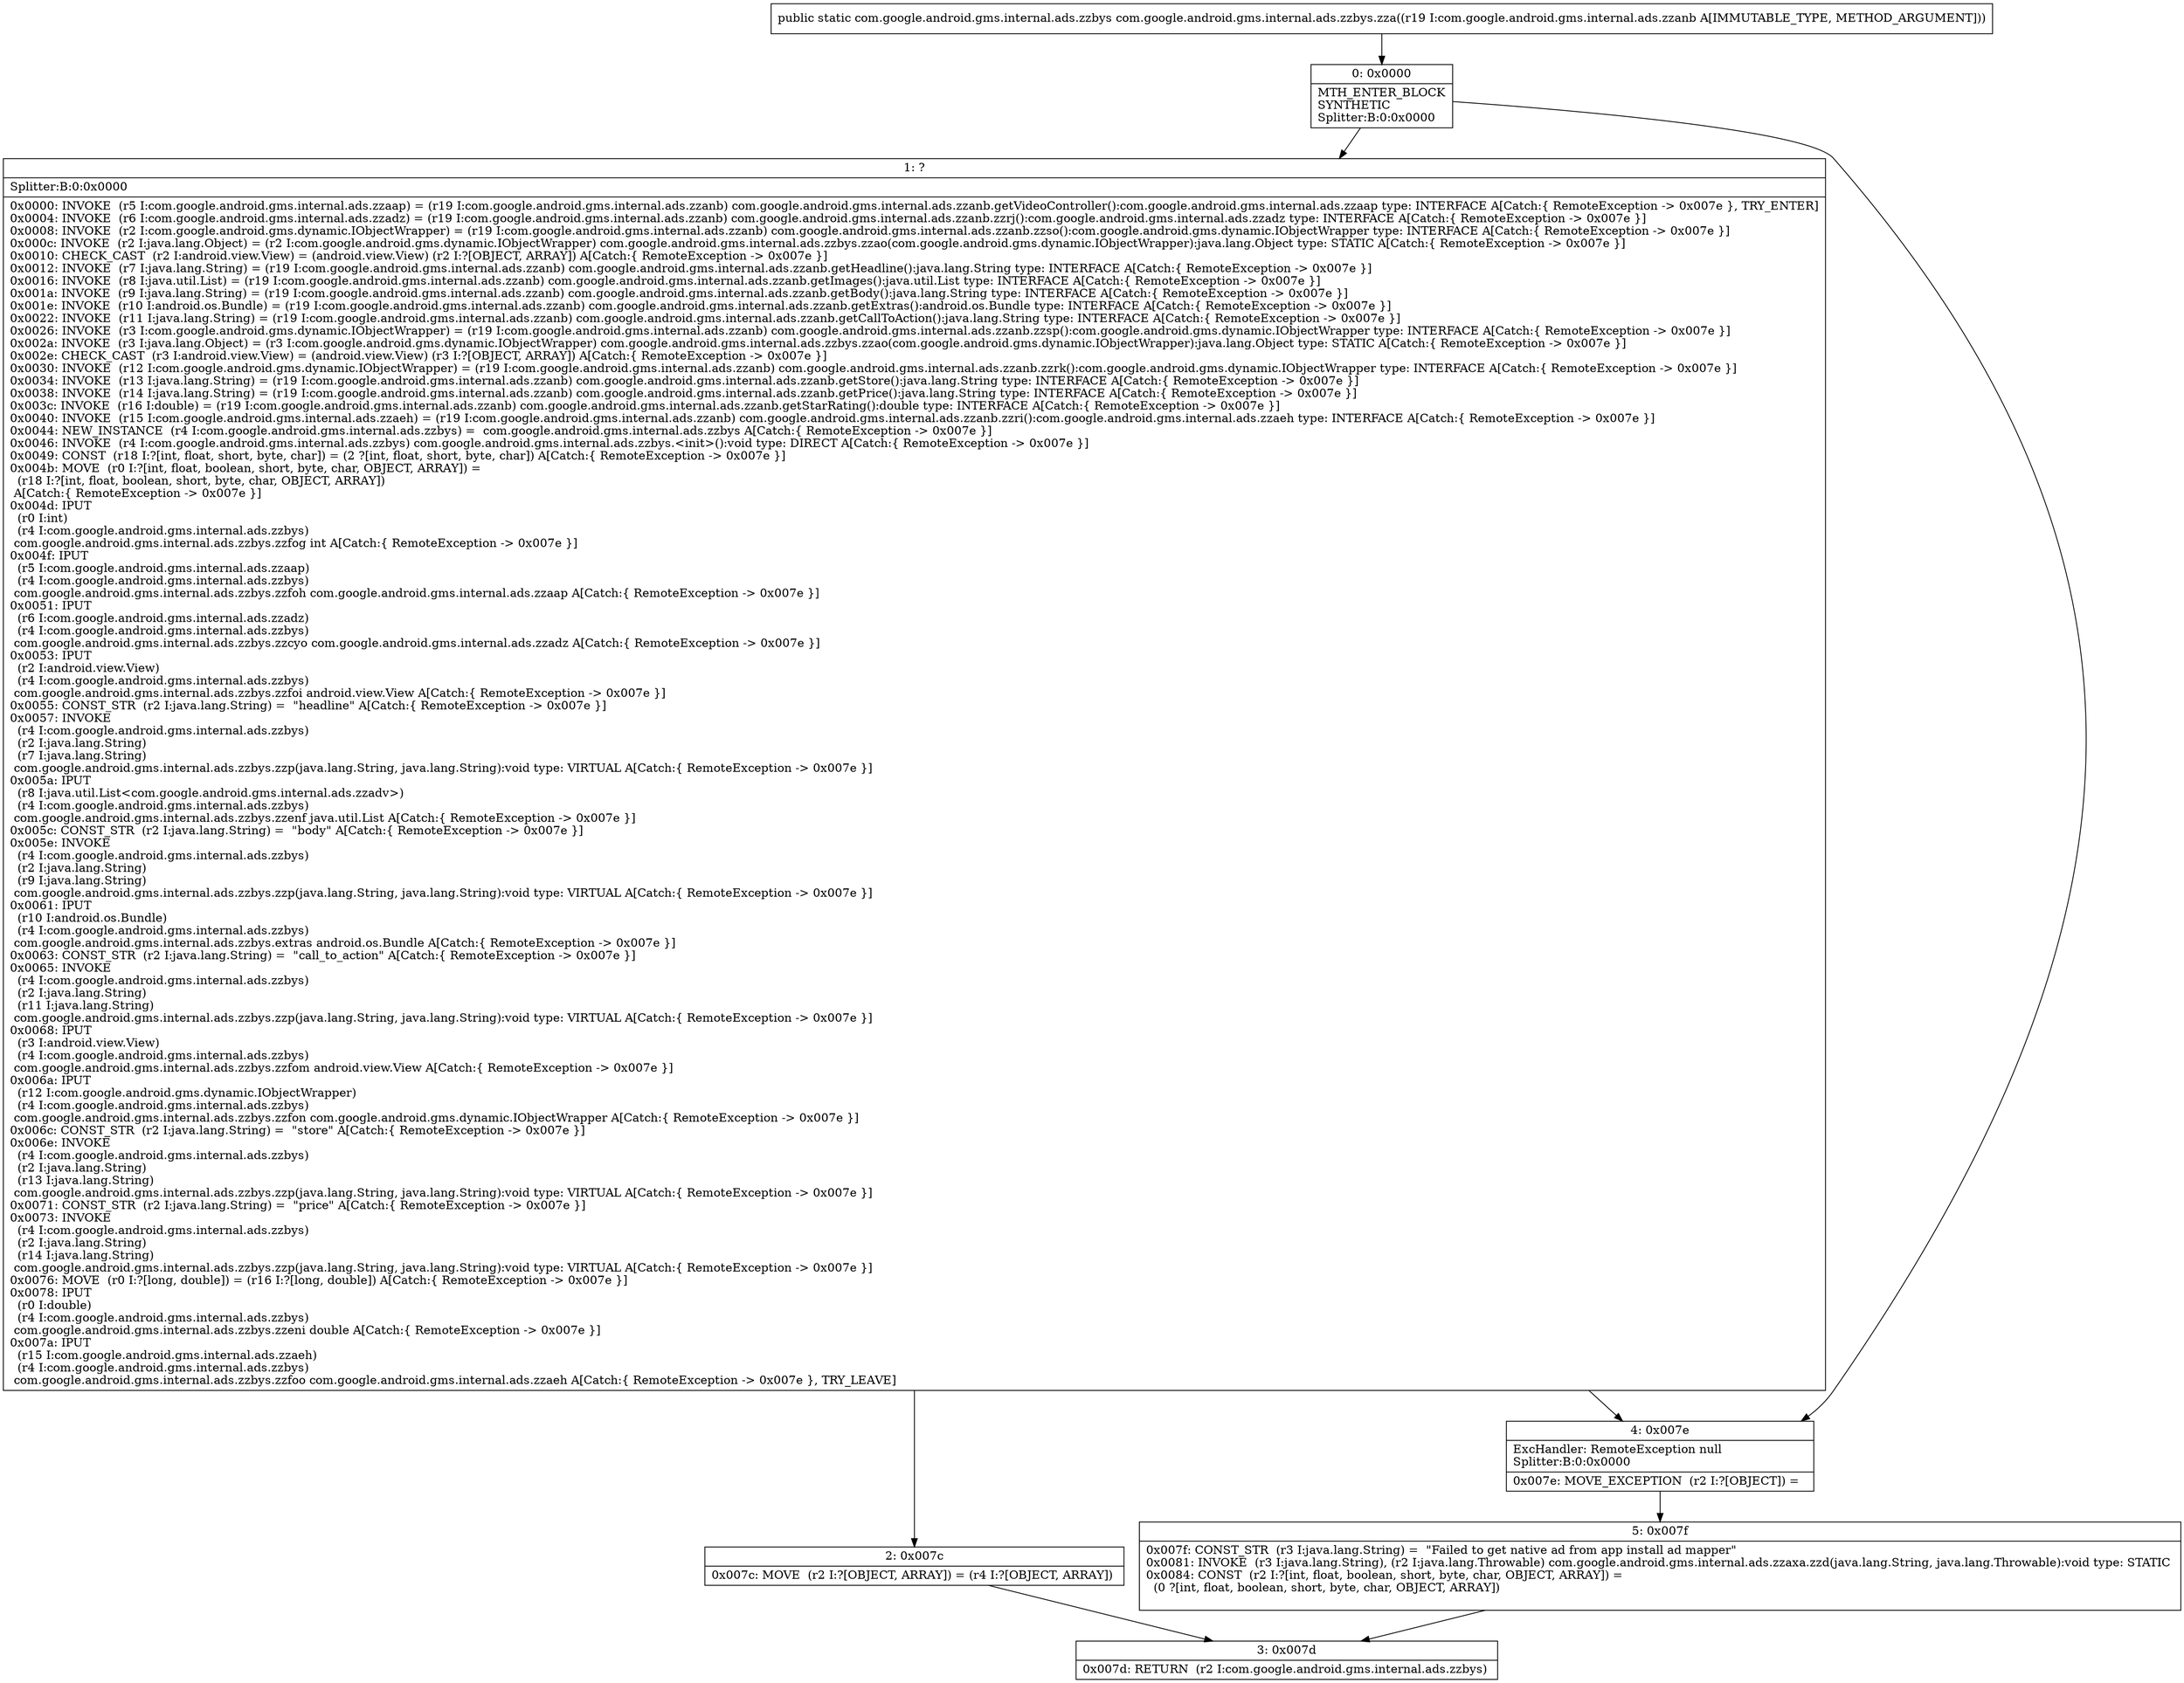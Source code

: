 digraph "CFG forcom.google.android.gms.internal.ads.zzbys.zza(Lcom\/google\/android\/gms\/internal\/ads\/zzanb;)Lcom\/google\/android\/gms\/internal\/ads\/zzbys;" {
Node_0 [shape=record,label="{0\:\ 0x0000|MTH_ENTER_BLOCK\lSYNTHETIC\lSplitter:B:0:0x0000\l}"];
Node_1 [shape=record,label="{1\:\ ?|Splitter:B:0:0x0000\l|0x0000: INVOKE  (r5 I:com.google.android.gms.internal.ads.zzaap) = (r19 I:com.google.android.gms.internal.ads.zzanb) com.google.android.gms.internal.ads.zzanb.getVideoController():com.google.android.gms.internal.ads.zzaap type: INTERFACE A[Catch:\{ RemoteException \-\> 0x007e \}, TRY_ENTER]\l0x0004: INVOKE  (r6 I:com.google.android.gms.internal.ads.zzadz) = (r19 I:com.google.android.gms.internal.ads.zzanb) com.google.android.gms.internal.ads.zzanb.zzrj():com.google.android.gms.internal.ads.zzadz type: INTERFACE A[Catch:\{ RemoteException \-\> 0x007e \}]\l0x0008: INVOKE  (r2 I:com.google.android.gms.dynamic.IObjectWrapper) = (r19 I:com.google.android.gms.internal.ads.zzanb) com.google.android.gms.internal.ads.zzanb.zzso():com.google.android.gms.dynamic.IObjectWrapper type: INTERFACE A[Catch:\{ RemoteException \-\> 0x007e \}]\l0x000c: INVOKE  (r2 I:java.lang.Object) = (r2 I:com.google.android.gms.dynamic.IObjectWrapper) com.google.android.gms.internal.ads.zzbys.zzao(com.google.android.gms.dynamic.IObjectWrapper):java.lang.Object type: STATIC A[Catch:\{ RemoteException \-\> 0x007e \}]\l0x0010: CHECK_CAST  (r2 I:android.view.View) = (android.view.View) (r2 I:?[OBJECT, ARRAY]) A[Catch:\{ RemoteException \-\> 0x007e \}]\l0x0012: INVOKE  (r7 I:java.lang.String) = (r19 I:com.google.android.gms.internal.ads.zzanb) com.google.android.gms.internal.ads.zzanb.getHeadline():java.lang.String type: INTERFACE A[Catch:\{ RemoteException \-\> 0x007e \}]\l0x0016: INVOKE  (r8 I:java.util.List) = (r19 I:com.google.android.gms.internal.ads.zzanb) com.google.android.gms.internal.ads.zzanb.getImages():java.util.List type: INTERFACE A[Catch:\{ RemoteException \-\> 0x007e \}]\l0x001a: INVOKE  (r9 I:java.lang.String) = (r19 I:com.google.android.gms.internal.ads.zzanb) com.google.android.gms.internal.ads.zzanb.getBody():java.lang.String type: INTERFACE A[Catch:\{ RemoteException \-\> 0x007e \}]\l0x001e: INVOKE  (r10 I:android.os.Bundle) = (r19 I:com.google.android.gms.internal.ads.zzanb) com.google.android.gms.internal.ads.zzanb.getExtras():android.os.Bundle type: INTERFACE A[Catch:\{ RemoteException \-\> 0x007e \}]\l0x0022: INVOKE  (r11 I:java.lang.String) = (r19 I:com.google.android.gms.internal.ads.zzanb) com.google.android.gms.internal.ads.zzanb.getCallToAction():java.lang.String type: INTERFACE A[Catch:\{ RemoteException \-\> 0x007e \}]\l0x0026: INVOKE  (r3 I:com.google.android.gms.dynamic.IObjectWrapper) = (r19 I:com.google.android.gms.internal.ads.zzanb) com.google.android.gms.internal.ads.zzanb.zzsp():com.google.android.gms.dynamic.IObjectWrapper type: INTERFACE A[Catch:\{ RemoteException \-\> 0x007e \}]\l0x002a: INVOKE  (r3 I:java.lang.Object) = (r3 I:com.google.android.gms.dynamic.IObjectWrapper) com.google.android.gms.internal.ads.zzbys.zzao(com.google.android.gms.dynamic.IObjectWrapper):java.lang.Object type: STATIC A[Catch:\{ RemoteException \-\> 0x007e \}]\l0x002e: CHECK_CAST  (r3 I:android.view.View) = (android.view.View) (r3 I:?[OBJECT, ARRAY]) A[Catch:\{ RemoteException \-\> 0x007e \}]\l0x0030: INVOKE  (r12 I:com.google.android.gms.dynamic.IObjectWrapper) = (r19 I:com.google.android.gms.internal.ads.zzanb) com.google.android.gms.internal.ads.zzanb.zzrk():com.google.android.gms.dynamic.IObjectWrapper type: INTERFACE A[Catch:\{ RemoteException \-\> 0x007e \}]\l0x0034: INVOKE  (r13 I:java.lang.String) = (r19 I:com.google.android.gms.internal.ads.zzanb) com.google.android.gms.internal.ads.zzanb.getStore():java.lang.String type: INTERFACE A[Catch:\{ RemoteException \-\> 0x007e \}]\l0x0038: INVOKE  (r14 I:java.lang.String) = (r19 I:com.google.android.gms.internal.ads.zzanb) com.google.android.gms.internal.ads.zzanb.getPrice():java.lang.String type: INTERFACE A[Catch:\{ RemoteException \-\> 0x007e \}]\l0x003c: INVOKE  (r16 I:double) = (r19 I:com.google.android.gms.internal.ads.zzanb) com.google.android.gms.internal.ads.zzanb.getStarRating():double type: INTERFACE A[Catch:\{ RemoteException \-\> 0x007e \}]\l0x0040: INVOKE  (r15 I:com.google.android.gms.internal.ads.zzaeh) = (r19 I:com.google.android.gms.internal.ads.zzanb) com.google.android.gms.internal.ads.zzanb.zzri():com.google.android.gms.internal.ads.zzaeh type: INTERFACE A[Catch:\{ RemoteException \-\> 0x007e \}]\l0x0044: NEW_INSTANCE  (r4 I:com.google.android.gms.internal.ads.zzbys) =  com.google.android.gms.internal.ads.zzbys A[Catch:\{ RemoteException \-\> 0x007e \}]\l0x0046: INVOKE  (r4 I:com.google.android.gms.internal.ads.zzbys) com.google.android.gms.internal.ads.zzbys.\<init\>():void type: DIRECT A[Catch:\{ RemoteException \-\> 0x007e \}]\l0x0049: CONST  (r18 I:?[int, float, short, byte, char]) = (2 ?[int, float, short, byte, char]) A[Catch:\{ RemoteException \-\> 0x007e \}]\l0x004b: MOVE  (r0 I:?[int, float, boolean, short, byte, char, OBJECT, ARRAY]) = \l  (r18 I:?[int, float, boolean, short, byte, char, OBJECT, ARRAY])\l A[Catch:\{ RemoteException \-\> 0x007e \}]\l0x004d: IPUT  \l  (r0 I:int)\l  (r4 I:com.google.android.gms.internal.ads.zzbys)\l com.google.android.gms.internal.ads.zzbys.zzfog int A[Catch:\{ RemoteException \-\> 0x007e \}]\l0x004f: IPUT  \l  (r5 I:com.google.android.gms.internal.ads.zzaap)\l  (r4 I:com.google.android.gms.internal.ads.zzbys)\l com.google.android.gms.internal.ads.zzbys.zzfoh com.google.android.gms.internal.ads.zzaap A[Catch:\{ RemoteException \-\> 0x007e \}]\l0x0051: IPUT  \l  (r6 I:com.google.android.gms.internal.ads.zzadz)\l  (r4 I:com.google.android.gms.internal.ads.zzbys)\l com.google.android.gms.internal.ads.zzbys.zzcyo com.google.android.gms.internal.ads.zzadz A[Catch:\{ RemoteException \-\> 0x007e \}]\l0x0053: IPUT  \l  (r2 I:android.view.View)\l  (r4 I:com.google.android.gms.internal.ads.zzbys)\l com.google.android.gms.internal.ads.zzbys.zzfoi android.view.View A[Catch:\{ RemoteException \-\> 0x007e \}]\l0x0055: CONST_STR  (r2 I:java.lang.String) =  \"headline\" A[Catch:\{ RemoteException \-\> 0x007e \}]\l0x0057: INVOKE  \l  (r4 I:com.google.android.gms.internal.ads.zzbys)\l  (r2 I:java.lang.String)\l  (r7 I:java.lang.String)\l com.google.android.gms.internal.ads.zzbys.zzp(java.lang.String, java.lang.String):void type: VIRTUAL A[Catch:\{ RemoteException \-\> 0x007e \}]\l0x005a: IPUT  \l  (r8 I:java.util.List\<com.google.android.gms.internal.ads.zzadv\>)\l  (r4 I:com.google.android.gms.internal.ads.zzbys)\l com.google.android.gms.internal.ads.zzbys.zzenf java.util.List A[Catch:\{ RemoteException \-\> 0x007e \}]\l0x005c: CONST_STR  (r2 I:java.lang.String) =  \"body\" A[Catch:\{ RemoteException \-\> 0x007e \}]\l0x005e: INVOKE  \l  (r4 I:com.google.android.gms.internal.ads.zzbys)\l  (r2 I:java.lang.String)\l  (r9 I:java.lang.String)\l com.google.android.gms.internal.ads.zzbys.zzp(java.lang.String, java.lang.String):void type: VIRTUAL A[Catch:\{ RemoteException \-\> 0x007e \}]\l0x0061: IPUT  \l  (r10 I:android.os.Bundle)\l  (r4 I:com.google.android.gms.internal.ads.zzbys)\l com.google.android.gms.internal.ads.zzbys.extras android.os.Bundle A[Catch:\{ RemoteException \-\> 0x007e \}]\l0x0063: CONST_STR  (r2 I:java.lang.String) =  \"call_to_action\" A[Catch:\{ RemoteException \-\> 0x007e \}]\l0x0065: INVOKE  \l  (r4 I:com.google.android.gms.internal.ads.zzbys)\l  (r2 I:java.lang.String)\l  (r11 I:java.lang.String)\l com.google.android.gms.internal.ads.zzbys.zzp(java.lang.String, java.lang.String):void type: VIRTUAL A[Catch:\{ RemoteException \-\> 0x007e \}]\l0x0068: IPUT  \l  (r3 I:android.view.View)\l  (r4 I:com.google.android.gms.internal.ads.zzbys)\l com.google.android.gms.internal.ads.zzbys.zzfom android.view.View A[Catch:\{ RemoteException \-\> 0x007e \}]\l0x006a: IPUT  \l  (r12 I:com.google.android.gms.dynamic.IObjectWrapper)\l  (r4 I:com.google.android.gms.internal.ads.zzbys)\l com.google.android.gms.internal.ads.zzbys.zzfon com.google.android.gms.dynamic.IObjectWrapper A[Catch:\{ RemoteException \-\> 0x007e \}]\l0x006c: CONST_STR  (r2 I:java.lang.String) =  \"store\" A[Catch:\{ RemoteException \-\> 0x007e \}]\l0x006e: INVOKE  \l  (r4 I:com.google.android.gms.internal.ads.zzbys)\l  (r2 I:java.lang.String)\l  (r13 I:java.lang.String)\l com.google.android.gms.internal.ads.zzbys.zzp(java.lang.String, java.lang.String):void type: VIRTUAL A[Catch:\{ RemoteException \-\> 0x007e \}]\l0x0071: CONST_STR  (r2 I:java.lang.String) =  \"price\" A[Catch:\{ RemoteException \-\> 0x007e \}]\l0x0073: INVOKE  \l  (r4 I:com.google.android.gms.internal.ads.zzbys)\l  (r2 I:java.lang.String)\l  (r14 I:java.lang.String)\l com.google.android.gms.internal.ads.zzbys.zzp(java.lang.String, java.lang.String):void type: VIRTUAL A[Catch:\{ RemoteException \-\> 0x007e \}]\l0x0076: MOVE  (r0 I:?[long, double]) = (r16 I:?[long, double]) A[Catch:\{ RemoteException \-\> 0x007e \}]\l0x0078: IPUT  \l  (r0 I:double)\l  (r4 I:com.google.android.gms.internal.ads.zzbys)\l com.google.android.gms.internal.ads.zzbys.zzeni double A[Catch:\{ RemoteException \-\> 0x007e \}]\l0x007a: IPUT  \l  (r15 I:com.google.android.gms.internal.ads.zzaeh)\l  (r4 I:com.google.android.gms.internal.ads.zzbys)\l com.google.android.gms.internal.ads.zzbys.zzfoo com.google.android.gms.internal.ads.zzaeh A[Catch:\{ RemoteException \-\> 0x007e \}, TRY_LEAVE]\l}"];
Node_2 [shape=record,label="{2\:\ 0x007c|0x007c: MOVE  (r2 I:?[OBJECT, ARRAY]) = (r4 I:?[OBJECT, ARRAY]) \l}"];
Node_3 [shape=record,label="{3\:\ 0x007d|0x007d: RETURN  (r2 I:com.google.android.gms.internal.ads.zzbys) \l}"];
Node_4 [shape=record,label="{4\:\ 0x007e|ExcHandler: RemoteException null\lSplitter:B:0:0x0000\l|0x007e: MOVE_EXCEPTION  (r2 I:?[OBJECT]) =  \l}"];
Node_5 [shape=record,label="{5\:\ 0x007f|0x007f: CONST_STR  (r3 I:java.lang.String) =  \"Failed to get native ad from app install ad mapper\" \l0x0081: INVOKE  (r3 I:java.lang.String), (r2 I:java.lang.Throwable) com.google.android.gms.internal.ads.zzaxa.zzd(java.lang.String, java.lang.Throwable):void type: STATIC \l0x0084: CONST  (r2 I:?[int, float, boolean, short, byte, char, OBJECT, ARRAY]) = \l  (0 ?[int, float, boolean, short, byte, char, OBJECT, ARRAY])\l \l}"];
MethodNode[shape=record,label="{public static com.google.android.gms.internal.ads.zzbys com.google.android.gms.internal.ads.zzbys.zza((r19 I:com.google.android.gms.internal.ads.zzanb A[IMMUTABLE_TYPE, METHOD_ARGUMENT])) }"];
MethodNode -> Node_0;
Node_0 -> Node_1;
Node_0 -> Node_4;
Node_1 -> Node_2;
Node_1 -> Node_4;
Node_2 -> Node_3;
Node_4 -> Node_5;
Node_5 -> Node_3;
}

